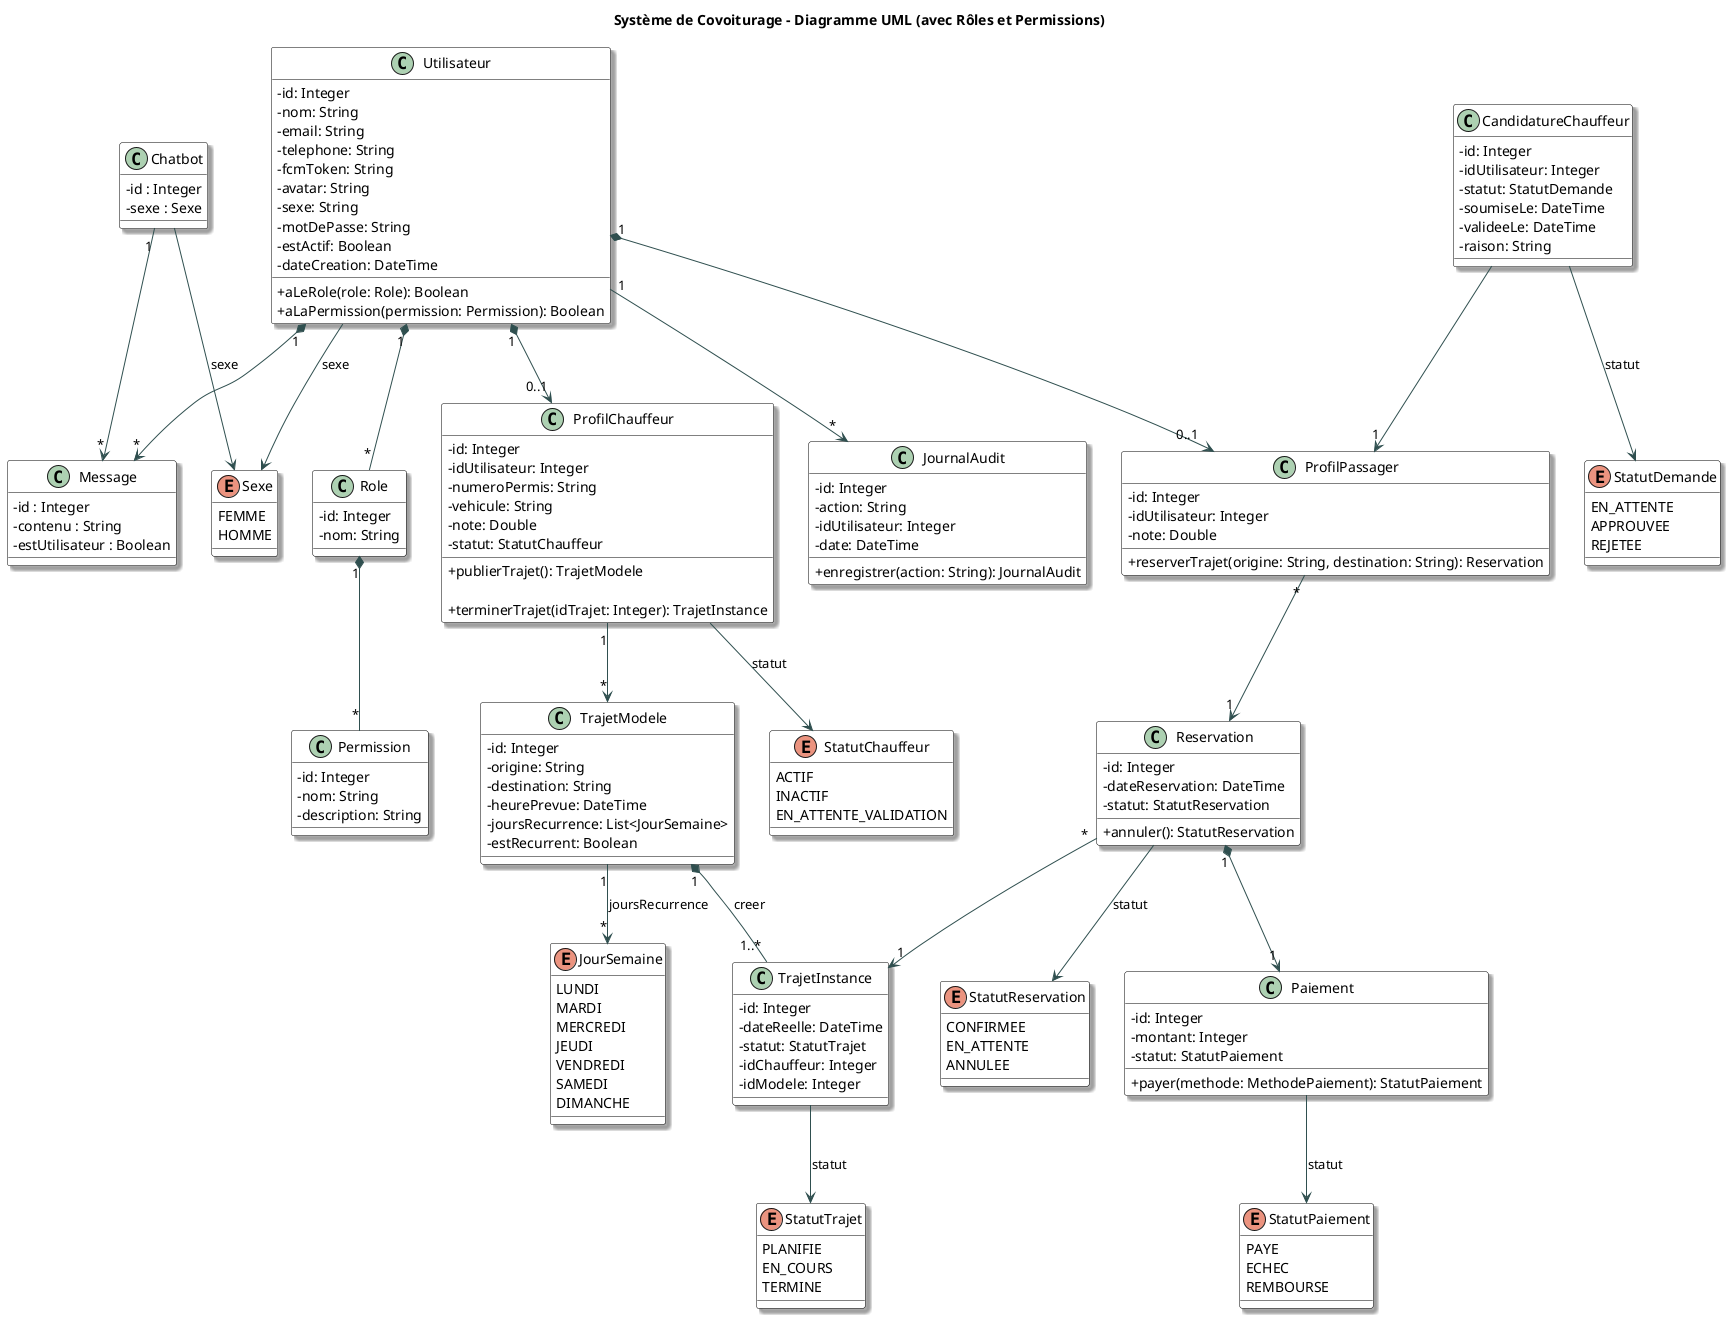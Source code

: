 @startuml
skinparam classAttributeIconSize 0
skinparam shadowing true
skinparam class {
    BackgroundColor White
    ArrowColor DarkSlateGray
    BorderColor Black
}

title Système de Covoiturage - Diagramme UML (avec Rôles et Permissions)

class Utilisateur {
  - id: Integer
  - nom: String
  - email: String
  - telephone: String
  - fcmToken: String
  - avatar: String
  - sexe: String
  - motDePasse: String
  - estActif: Boolean
  - dateCreation: DateTime

  + aLeRole(role: Role): Boolean
  + aLaPermission(permission: Permission): Boolean
}

class Role {
  - id: Integer
  - nom: String
}

class Permission {
  - id: Integer
  - nom: String
  - description: String
}

Utilisateur "1" *-- "*" Role
Role "1" *-- "*" Permission

class ProfilPassager {
  - id: Integer
  - idUtilisateur: Integer
  - note: Double

  + reserverTrajet(origine: String, destination: String): Reservation
  ' Nécessite permission: reserver_trajet
}

class ProfilChauffeur {
  - id: Integer
  - idUtilisateur: Integer
  - numeroPermis: String
  - vehicule: String
  - note: Double
  - statut: StatutChauffeur

  + publierTrajet(): TrajetModele
  ' Nécessite permission: publier_trajet

  + terminerTrajet(idTrajet: Integer): TrajetInstance
  ' Nécessite permission: terminer_trajet
}

class CandidatureChauffeur {
  - id: Integer
  - idUtilisateur: Integer
  - statut: StatutDemande
  - soumiseLe: DateTime
  - valideeLe: DateTime
  - raison: String
}

class TrajetModele {
  - id: Integer
  - origine: String
  - destination: String
  - heurePrevue: DateTime
  - joursRecurrence: List<JourSemaine>
  - estRecurrent: Boolean
}

class Message {
  - id : Integer
  - contenu : String
  - estUtilisateur : Boolean
}

class Chatbot {
  - id : Integer
  - sexe : Sexe
}

class TrajetInstance {
  - id: Integer
  - dateReelle: DateTime
  - statut: StatutTrajet
  - idChauffeur: Integer
  - idModele: Integer
}

class Reservation {
  - id: Integer
  - dateReservation: DateTime
  - statut: StatutReservation

  + annuler(): StatutReservation
  ' Nécessite permission: annuler_reservation
}

class Paiement {
  - id: Integer
  - montant: Integer
  - statut: StatutPaiement

  + payer(methode: MethodePaiement): StatutPaiement
}

class JournalAudit {
  - id: Integer
  - action: String
  - idUtilisateur: Integer
  - date: DateTime

  + enregistrer(action: String): JournalAudit
  ' Nécessite permission: acces_audit
}

' Enums
enum StatutDemande {
  EN_ATTENTE
  APPROUVEE
  REJETEE
}

enum StatutChauffeur {
  ACTIF
  INACTIF
  EN_ATTENTE_VALIDATION
}

enum Sexe {
  FEMME
  HOMME
}

enum StatutTrajet {
  PLANIFIE
  EN_COURS
  TERMINE
}

enum JourSemaine {
  LUNDI
  MARDI
  MERCREDI
  JEUDI
  VENDREDI
  SAMEDI
  DIMANCHE
}

enum StatutReservation {
  CONFIRMEE
  EN_ATTENTE
  ANNULEE
}

enum StatutPaiement {
  PAYE
  ECHEC
  REMBOURSE
}


' Associations
Utilisateur "1" *--> "0..1" ProfilPassager
Utilisateur "1" *--> "0..1" ProfilChauffeur
CandidatureChauffeur --> "1" ProfilPassager
Reservation "*" --> "1" TrajetInstance
Reservation "1" *--> "1" Paiement
Utilisateur "1" --> "*" JournalAudit
Utilisateur "1" *--> "*" Message
Chatbot "1" --> "*" Message
ProfilChauffeur "1" --> "*" TrajetModele
ProfilPassager "*" --> "1" Reservation

TrajetModele "1" *-- "1..*" TrajetInstance: creer

ProfilChauffeur --> StatutChauffeur : statut
CandidatureChauffeur --> StatutDemande : statut
TrajetInstance --> StatutTrajet : statut
Reservation --> StatutReservation : statut
Paiement --> StatutPaiement : statut
TrajetModele "1" --> "*" JourSemaine : joursRecurrence
Utilisateur --> Sexe : sexe
Chatbot --> Sexe : sexe

@enduml

